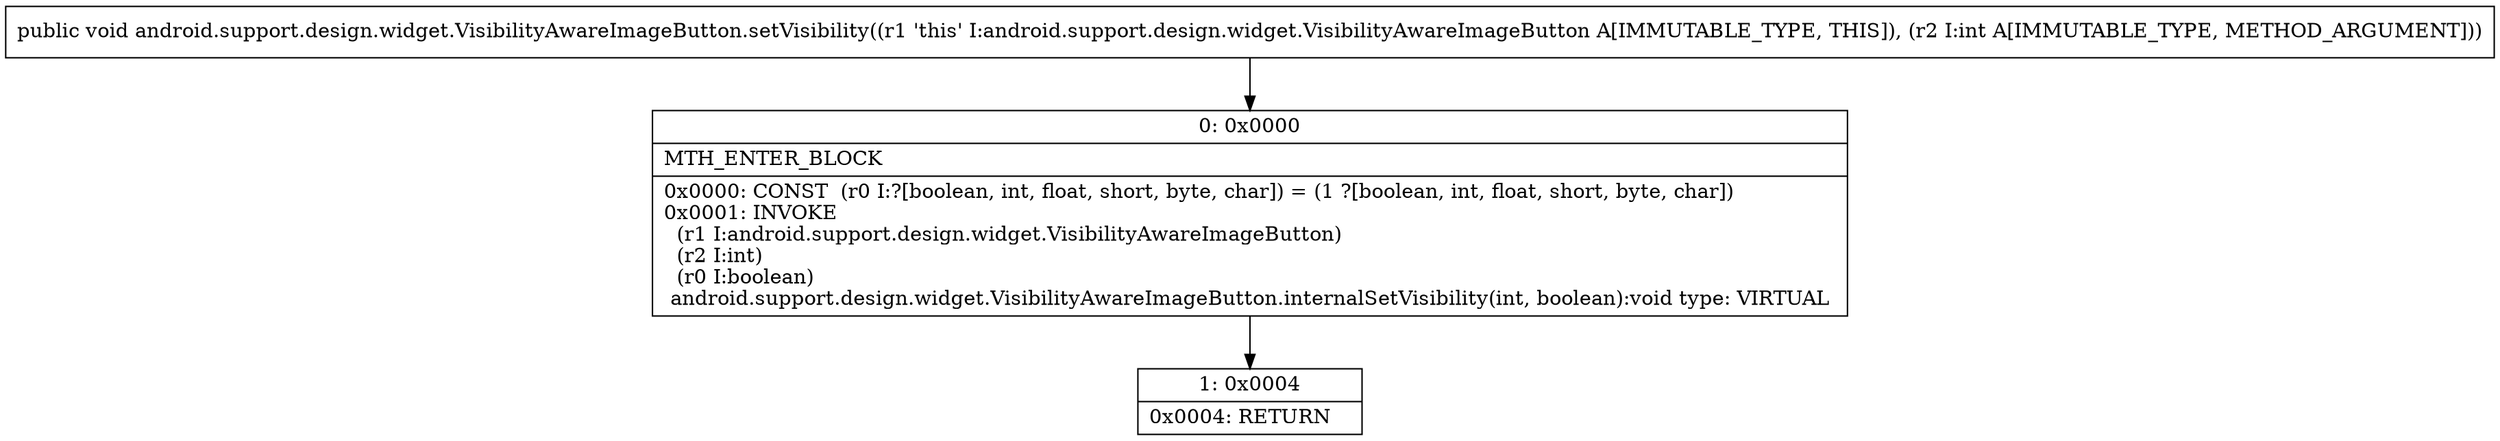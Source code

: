 digraph "CFG forandroid.support.design.widget.VisibilityAwareImageButton.setVisibility(I)V" {
Node_0 [shape=record,label="{0\:\ 0x0000|MTH_ENTER_BLOCK\l|0x0000: CONST  (r0 I:?[boolean, int, float, short, byte, char]) = (1 ?[boolean, int, float, short, byte, char]) \l0x0001: INVOKE  \l  (r1 I:android.support.design.widget.VisibilityAwareImageButton)\l  (r2 I:int)\l  (r0 I:boolean)\l android.support.design.widget.VisibilityAwareImageButton.internalSetVisibility(int, boolean):void type: VIRTUAL \l}"];
Node_1 [shape=record,label="{1\:\ 0x0004|0x0004: RETURN   \l}"];
MethodNode[shape=record,label="{public void android.support.design.widget.VisibilityAwareImageButton.setVisibility((r1 'this' I:android.support.design.widget.VisibilityAwareImageButton A[IMMUTABLE_TYPE, THIS]), (r2 I:int A[IMMUTABLE_TYPE, METHOD_ARGUMENT])) }"];
MethodNode -> Node_0;
Node_0 -> Node_1;
}

